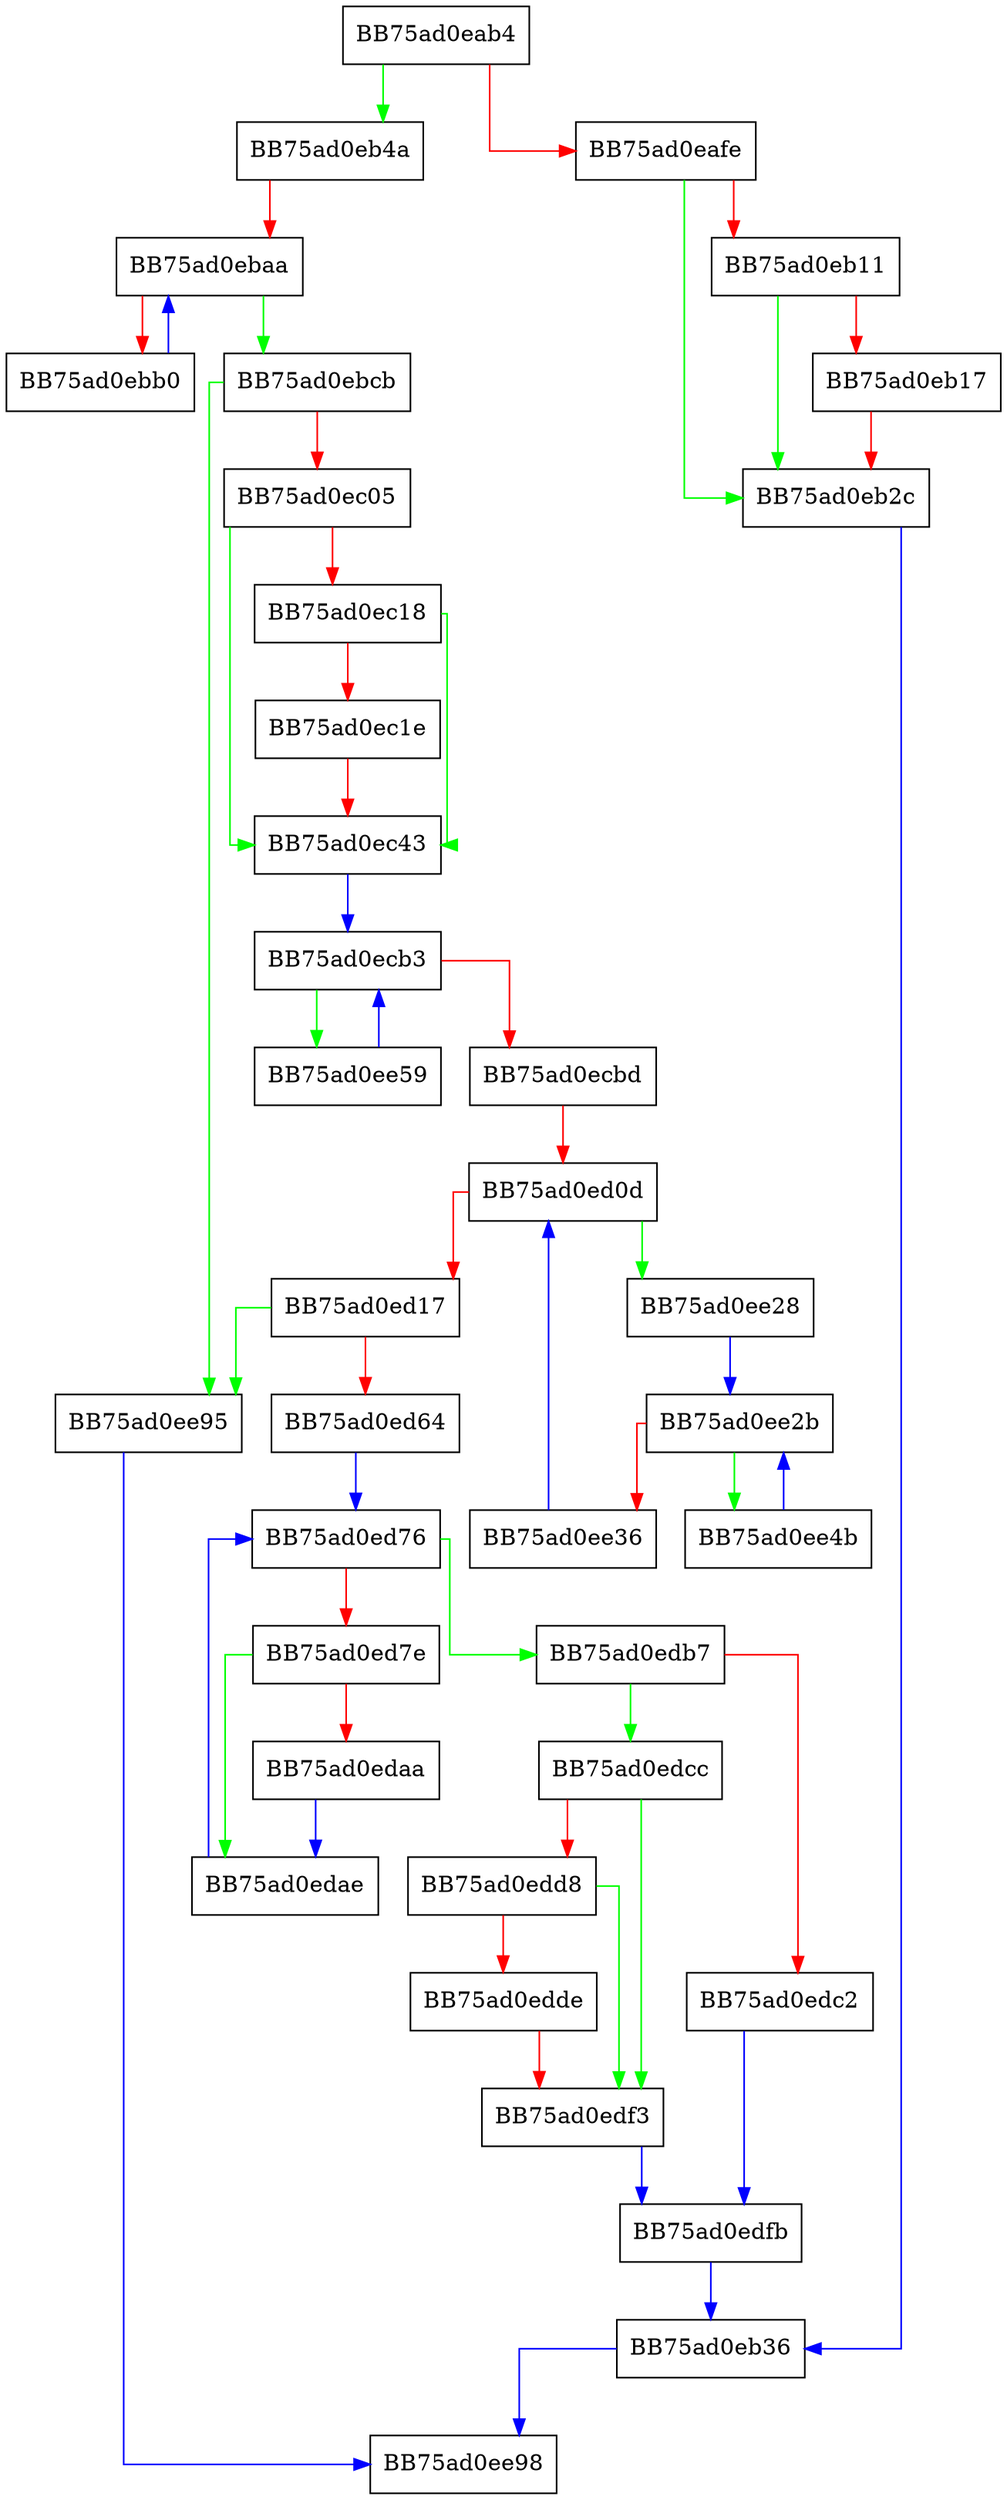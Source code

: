 digraph DumpImports {
  node [shape="box"];
  graph [splines=ortho];
  BB75ad0eab4 -> BB75ad0eb4a [color="green"];
  BB75ad0eab4 -> BB75ad0eafe [color="red"];
  BB75ad0eafe -> BB75ad0eb2c [color="green"];
  BB75ad0eafe -> BB75ad0eb11 [color="red"];
  BB75ad0eb11 -> BB75ad0eb2c [color="green"];
  BB75ad0eb11 -> BB75ad0eb17 [color="red"];
  BB75ad0eb17 -> BB75ad0eb2c [color="red"];
  BB75ad0eb2c -> BB75ad0eb36 [color="blue"];
  BB75ad0eb36 -> BB75ad0ee98 [color="blue"];
  BB75ad0eb4a -> BB75ad0ebaa [color="red"];
  BB75ad0ebaa -> BB75ad0ebcb [color="green"];
  BB75ad0ebaa -> BB75ad0ebb0 [color="red"];
  BB75ad0ebb0 -> BB75ad0ebaa [color="blue"];
  BB75ad0ebcb -> BB75ad0ee95 [color="green"];
  BB75ad0ebcb -> BB75ad0ec05 [color="red"];
  BB75ad0ec05 -> BB75ad0ec43 [color="green"];
  BB75ad0ec05 -> BB75ad0ec18 [color="red"];
  BB75ad0ec18 -> BB75ad0ec43 [color="green"];
  BB75ad0ec18 -> BB75ad0ec1e [color="red"];
  BB75ad0ec1e -> BB75ad0ec43 [color="red"];
  BB75ad0ec43 -> BB75ad0ecb3 [color="blue"];
  BB75ad0ecb3 -> BB75ad0ee59 [color="green"];
  BB75ad0ecb3 -> BB75ad0ecbd [color="red"];
  BB75ad0ecbd -> BB75ad0ed0d [color="red"];
  BB75ad0ed0d -> BB75ad0ee28 [color="green"];
  BB75ad0ed0d -> BB75ad0ed17 [color="red"];
  BB75ad0ed17 -> BB75ad0ee95 [color="green"];
  BB75ad0ed17 -> BB75ad0ed64 [color="red"];
  BB75ad0ed64 -> BB75ad0ed76 [color="blue"];
  BB75ad0ed76 -> BB75ad0edb7 [color="green"];
  BB75ad0ed76 -> BB75ad0ed7e [color="red"];
  BB75ad0ed7e -> BB75ad0edae [color="green"];
  BB75ad0ed7e -> BB75ad0edaa [color="red"];
  BB75ad0edaa -> BB75ad0edae [color="blue"];
  BB75ad0edae -> BB75ad0ed76 [color="blue"];
  BB75ad0edb7 -> BB75ad0edcc [color="green"];
  BB75ad0edb7 -> BB75ad0edc2 [color="red"];
  BB75ad0edc2 -> BB75ad0edfb [color="blue"];
  BB75ad0edcc -> BB75ad0edf3 [color="green"];
  BB75ad0edcc -> BB75ad0edd8 [color="red"];
  BB75ad0edd8 -> BB75ad0edf3 [color="green"];
  BB75ad0edd8 -> BB75ad0edde [color="red"];
  BB75ad0edde -> BB75ad0edf3 [color="red"];
  BB75ad0edf3 -> BB75ad0edfb [color="blue"];
  BB75ad0edfb -> BB75ad0eb36 [color="blue"];
  BB75ad0ee28 -> BB75ad0ee2b [color="blue"];
  BB75ad0ee2b -> BB75ad0ee4b [color="green"];
  BB75ad0ee2b -> BB75ad0ee36 [color="red"];
  BB75ad0ee36 -> BB75ad0ed0d [color="blue"];
  BB75ad0ee4b -> BB75ad0ee2b [color="blue"];
  BB75ad0ee59 -> BB75ad0ecb3 [color="blue"];
  BB75ad0ee95 -> BB75ad0ee98 [color="blue"];
}